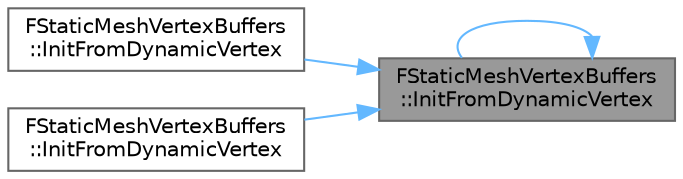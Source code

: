 digraph "FStaticMeshVertexBuffers::InitFromDynamicVertex"
{
 // INTERACTIVE_SVG=YES
 // LATEX_PDF_SIZE
  bgcolor="transparent";
  edge [fontname=Helvetica,fontsize=10,labelfontname=Helvetica,labelfontsize=10];
  node [fontname=Helvetica,fontsize=10,shape=box,height=0.2,width=0.4];
  rankdir="RL";
  Node1 [id="Node000001",label="FStaticMeshVertexBuffers\l::InitFromDynamicVertex",height=0.2,width=0.4,color="gray40", fillcolor="grey60", style="filled", fontcolor="black",tooltip=" "];
  Node1 -> Node2 [id="edge1_Node000001_Node000002",dir="back",color="steelblue1",style="solid",tooltip=" "];
  Node2 [id="Node000002",label="FStaticMeshVertexBuffers\l::InitFromDynamicVertex",height=0.2,width=0.4,color="grey40", fillcolor="white", style="filled",URL="$df/d3f/structFStaticMeshVertexBuffers.html#a74d0f134d6088483ea64de7d96180d1c",tooltip=" "];
  Node1 -> Node3 [id="edge2_Node000001_Node000003",dir="back",color="steelblue1",style="solid",tooltip=" "];
  Node3 [id="Node000003",label="FStaticMeshVertexBuffers\l::InitFromDynamicVertex",height=0.2,width=0.4,color="grey40", fillcolor="white", style="filled",URL="$df/d3f/structFStaticMeshVertexBuffers.html#aa71fcaf18c00ae6971e1763f7e1e6a03",tooltip=" "];
  Node1 -> Node1 [id="edge3_Node000001_Node000001",dir="back",color="steelblue1",style="solid",tooltip=" "];
}
